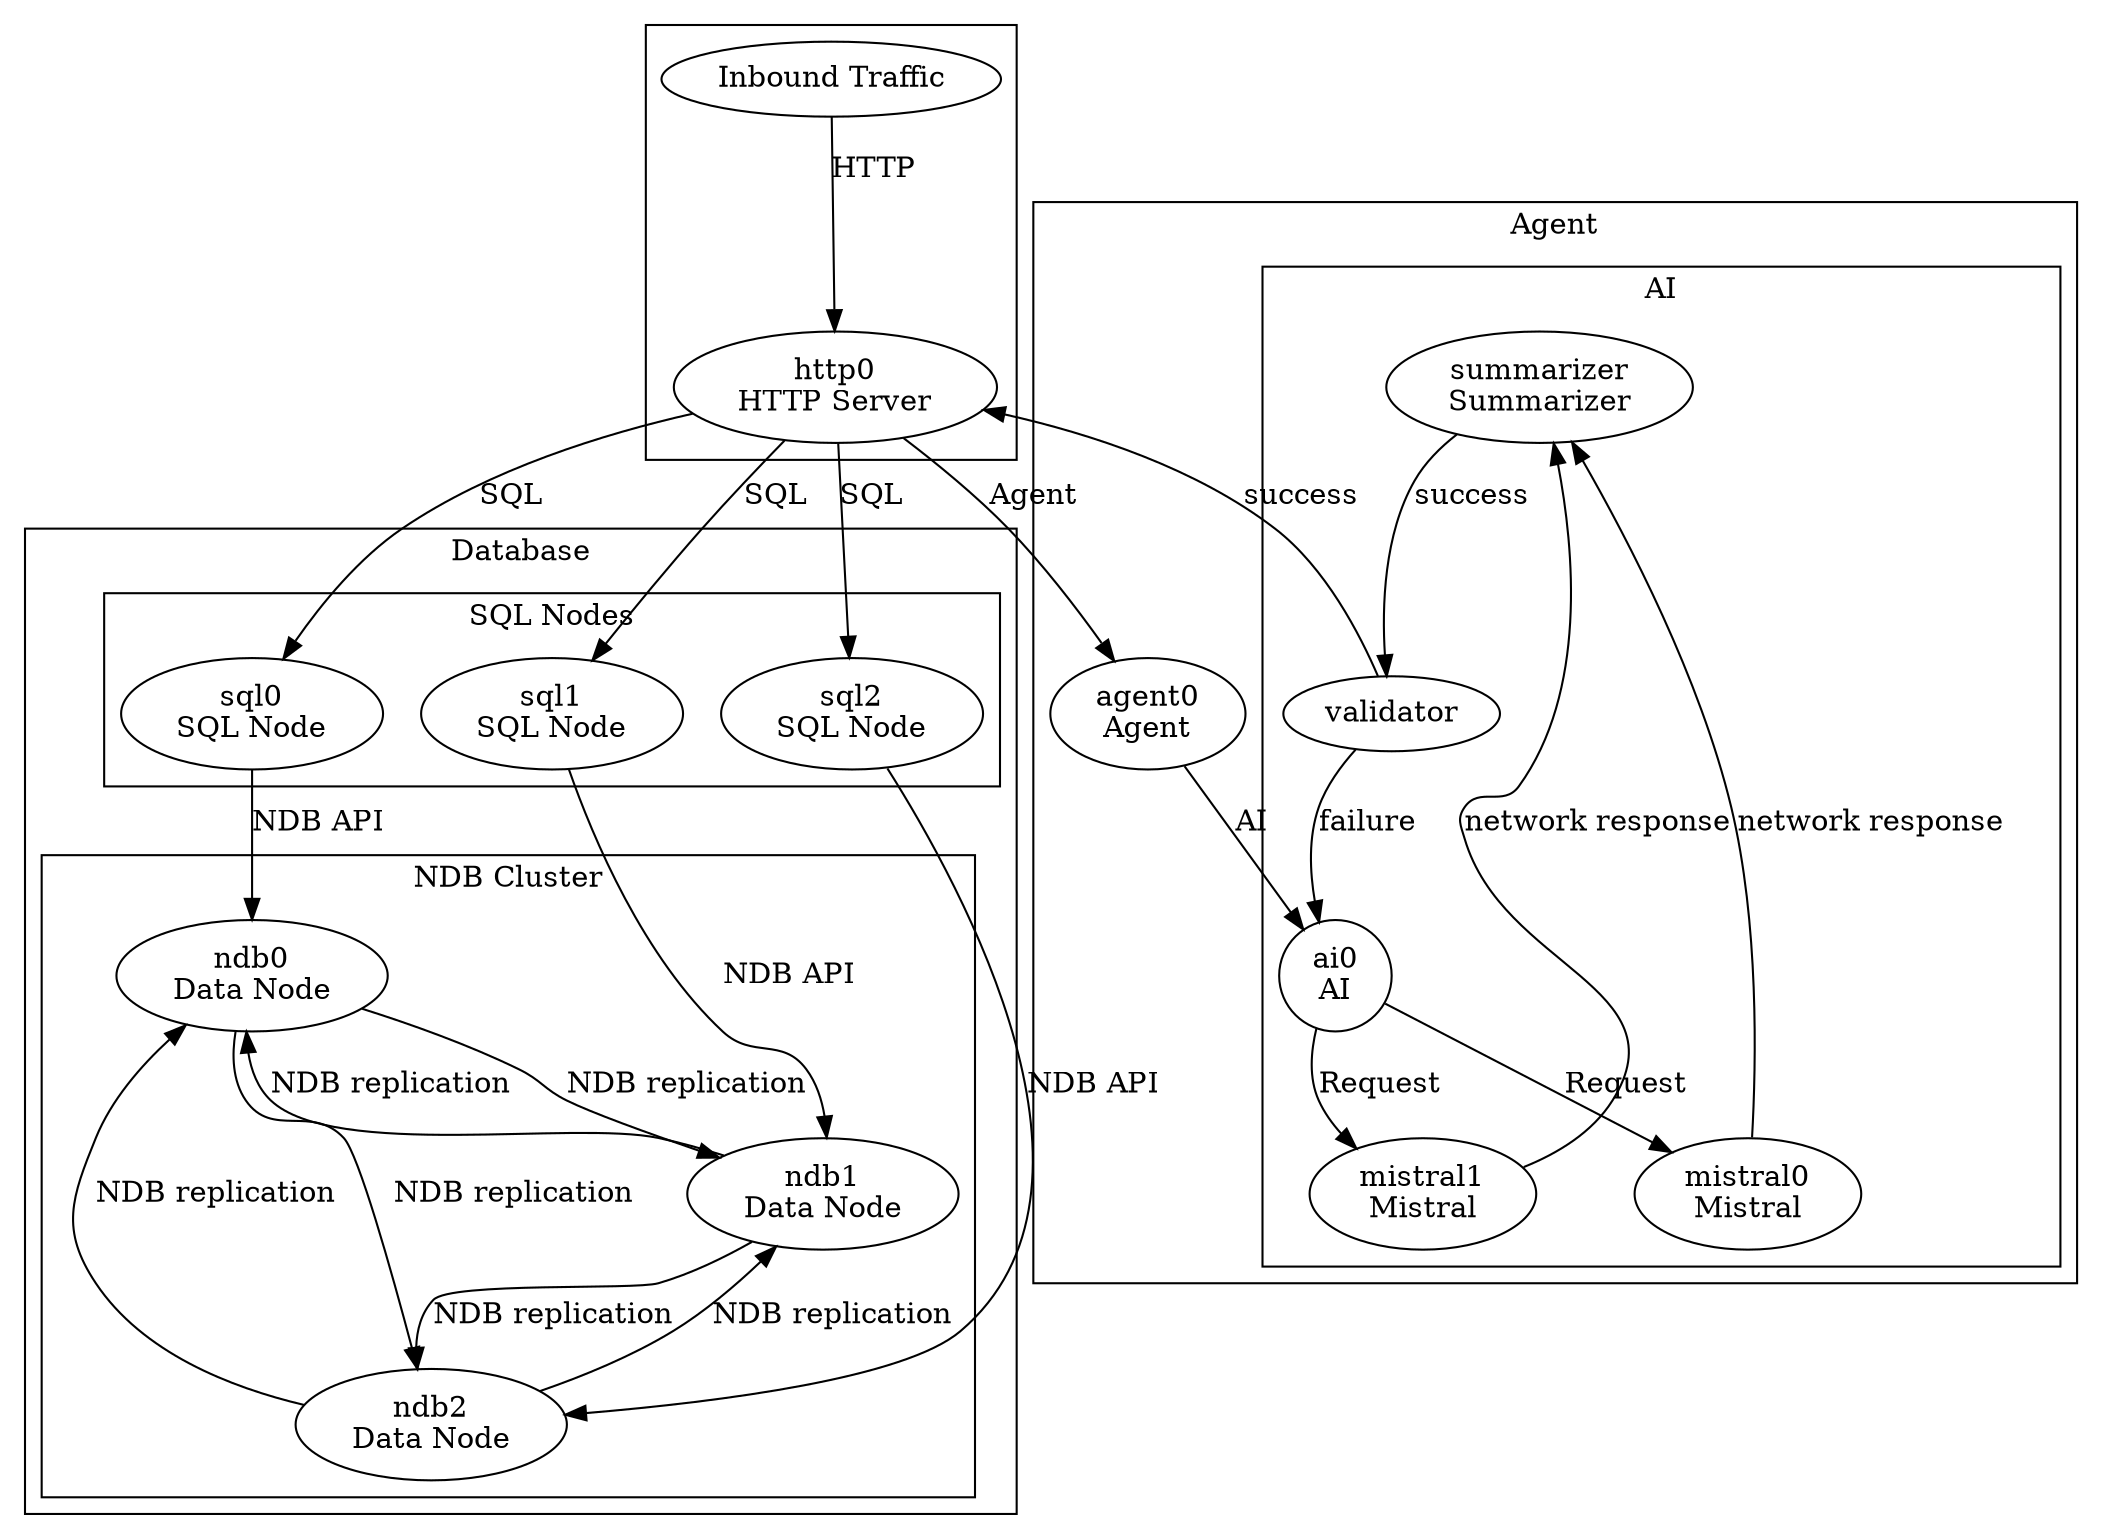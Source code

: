 digraph Database {
  subgraph cluster_cloud {
    "Inbound Traffic" -> "http0" [label="HTTP"]
  }

  subgraph cluster_http {
    label="HTTP Server"
    "http0" [label="http0\nHTTP Server"]
  }

  subgraph cluster_database {
    label="Database"
    "sql0"
    "sql1"
    "sql2"
    "ndb0"
    "ndb1"
    "ndb2"

    subgraph cluster_ndb {
      label="NDB Cluster"
      "ndb0" [label="ndb0\nData Node"]
      "ndb1" [label="ndb1\nData Node"]
      "ndb2" [label="ndb2\nData Node"]
    }

    subgraph cluster_sql {
      label="SQL Nodes"
      "sql0" [label="sql0\nSQL Node"]
      "sql1" [label="sql1\nSQL Node"]
      "sql2" [label="sql2\nSQL Node"]
    }
  }

  subgraph cluster_agent {
    label="Agent"
    "agent0" [label="agent0\nAgent"]
    "summarizer" [label="summarizer\nSummarizer"]
    "mistral0" [label="mistral0\nMistral"]
    "mistral1" [label="mistral1\nMistral"]

    subgraph cluster_ai {
      label="AI"
      "ai0" [label="ai0\nAI"]
      "ai0" -> {
        "mistral0"
        "mistral1"
      } [label="Request"]

      {
        "mistral0"
        "mistral1"
      } -> {
        "summarizer"
      } [label="network response"]

      "validator" -> "ai0" [label="failure"]
    }
  }

  "ndb0" -> {"ndb1", "ndb2"} [label="NDB replication"]
  "ndb1" -> {"ndb2", "ndb0"} [label="NDB replication"]
  "ndb2" -> {"ndb0", "ndb1"} [label="NDB replication"]

  "sql0" -> "ndb0" [label="NDB API"]
  "sql1" -> "ndb1" [label="NDB API"]
  "sql2" -> "ndb2" [label="NDB API"]

  "http0" -> "sql0" [label="SQL"]
  "http0" -> "sql1" [label="SQL"]
  "http0" -> "sql2" [label="SQL"]

  "http0" -> "agent0" [label="Agent"]
  "agent0" -> "ai0" [label="AI"]

  # "agent0" -> "summarizer" [label="Summarizer"]

  {
    "mistral0"
    "mistral1"
  } [label="Request"]

  "summarizer" -> "validator" [label="success"]
  "validator" -> "http0" [label="success"]
}
